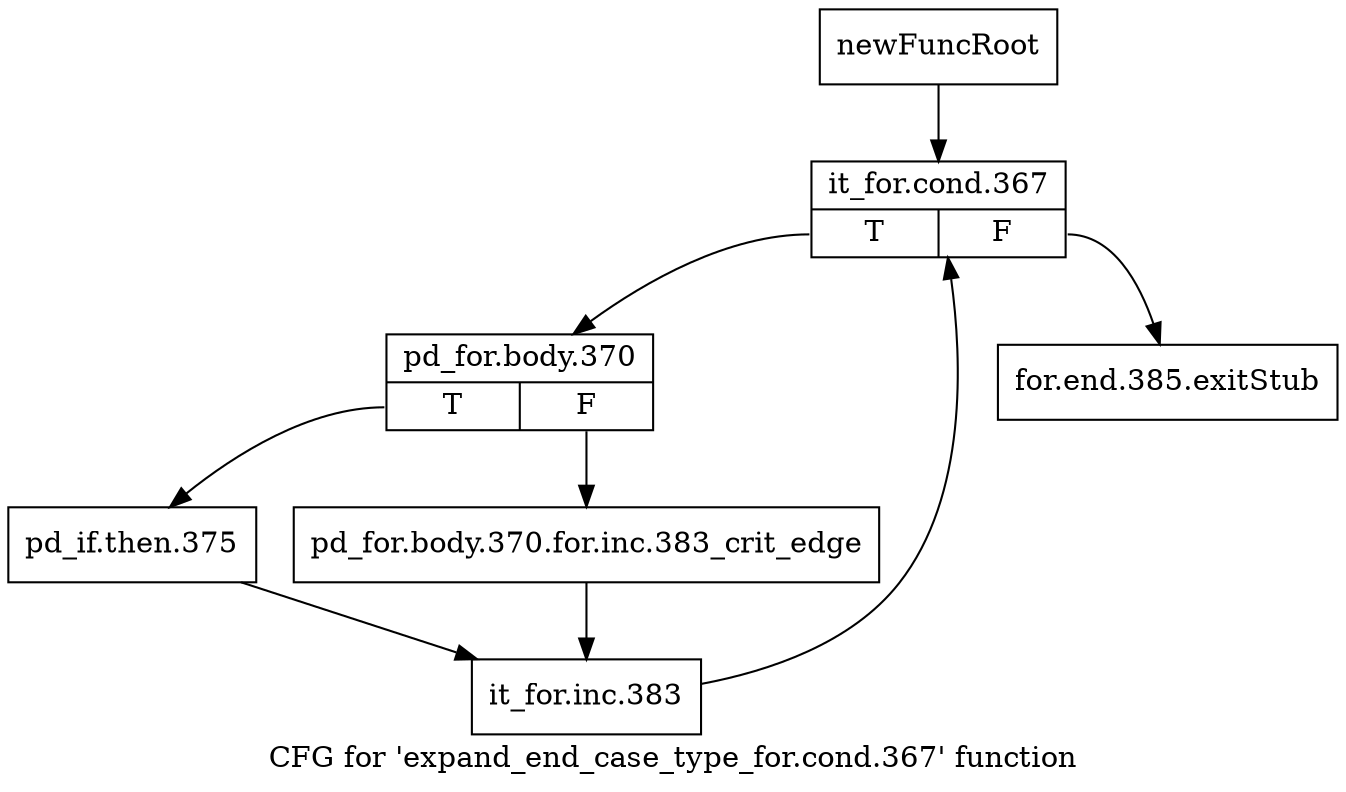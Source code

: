 digraph "CFG for 'expand_end_case_type_for.cond.367' function" {
	label="CFG for 'expand_end_case_type_for.cond.367' function";

	Node0xc3efae0 [shape=record,label="{newFuncRoot}"];
	Node0xc3efae0 -> Node0xc3efb80;
	Node0xc3efb30 [shape=record,label="{for.end.385.exitStub}"];
	Node0xc3efb80 [shape=record,label="{it_for.cond.367|{<s0>T|<s1>F}}"];
	Node0xc3efb80:s0 -> Node0xc3efbd0;
	Node0xc3efb80:s1 -> Node0xc3efb30;
	Node0xc3efbd0 [shape=record,label="{pd_for.body.370|{<s0>T|<s1>F}}"];
	Node0xc3efbd0:s0 -> Node0xc3efc70;
	Node0xc3efbd0:s1 -> Node0xc3efc20;
	Node0xc3efc20 [shape=record,label="{pd_for.body.370.for.inc.383_crit_edge}"];
	Node0xc3efc20 -> Node0xc3efcc0;
	Node0xc3efc70 [shape=record,label="{pd_if.then.375}"];
	Node0xc3efc70 -> Node0xc3efcc0;
	Node0xc3efcc0 [shape=record,label="{it_for.inc.383}"];
	Node0xc3efcc0 -> Node0xc3efb80;
}
